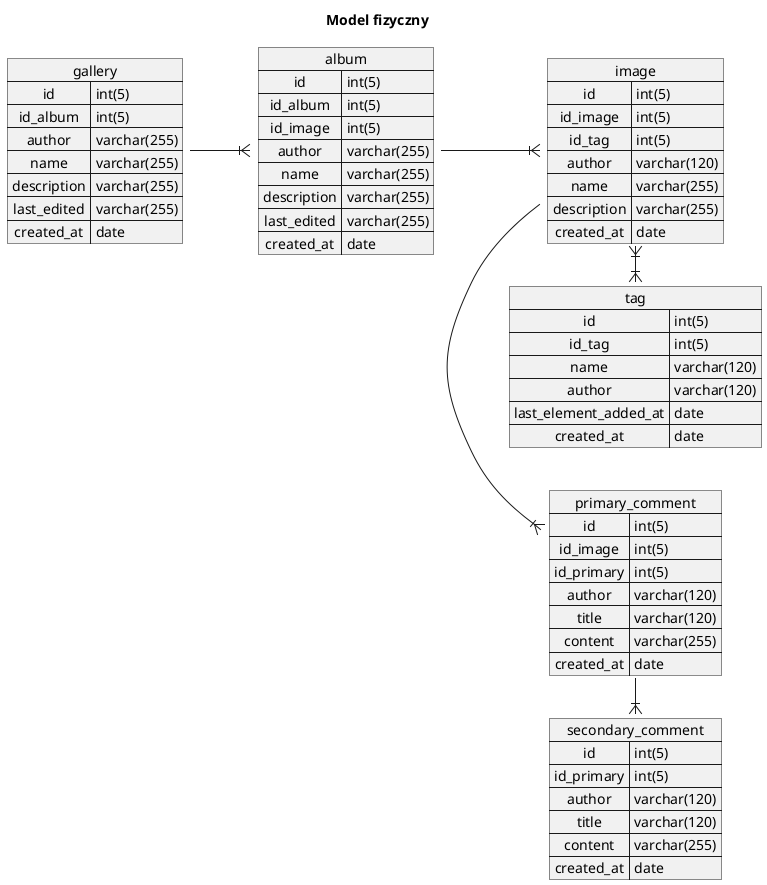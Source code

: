 @startuml
left to right direction
' Horizontal lines:
' Vertical lines: -->, <--, <-->, ->, -|{, <->
title Model fizyczny

map gallery {
 id => int(5)
 id_album => int(5)
 author => varchar(255)
 name => varchar(255)
 description => varchar(255)
 last_edited => varchar(255)
 created_at => date
}

map album {
 id => int(5)
 id_album => int(5)
 id_image => int(5)
 author => varchar(255)
 name => varchar(255)
 description => varchar(255)
 last_edited => varchar(255)
 created_at => date
}

map image {
 id => int(5)
 id_image => int(5)
 id_tag => int(5)
 author => varchar(120)
 name => varchar(255)
 description => varchar(255)
 created_at => date
}

map primary_comment {
 id => int(5)
 id_image => int(5)
 id_primary => int(5)
 author => varchar(120)
 title => varchar(120)
 content => varchar(255)
 created_at => date
}

map secondary_comment {
 id => int(5)
 id_primary => int(5)
 author => varchar(120)
 title => varchar(120)
 content => varchar(255)
 created_at => date
}

map tag {
 id => int(5)
 id_tag => int(5)
 name => varchar(120)
 author => varchar(120)
 last_element_added_at => date
 created_at => date
}

gallery --|{ album
album --|{ image
image -|{ primary_comment
primary_comment -|{ secondary_comment
image }|-|{ tag
@enduml
